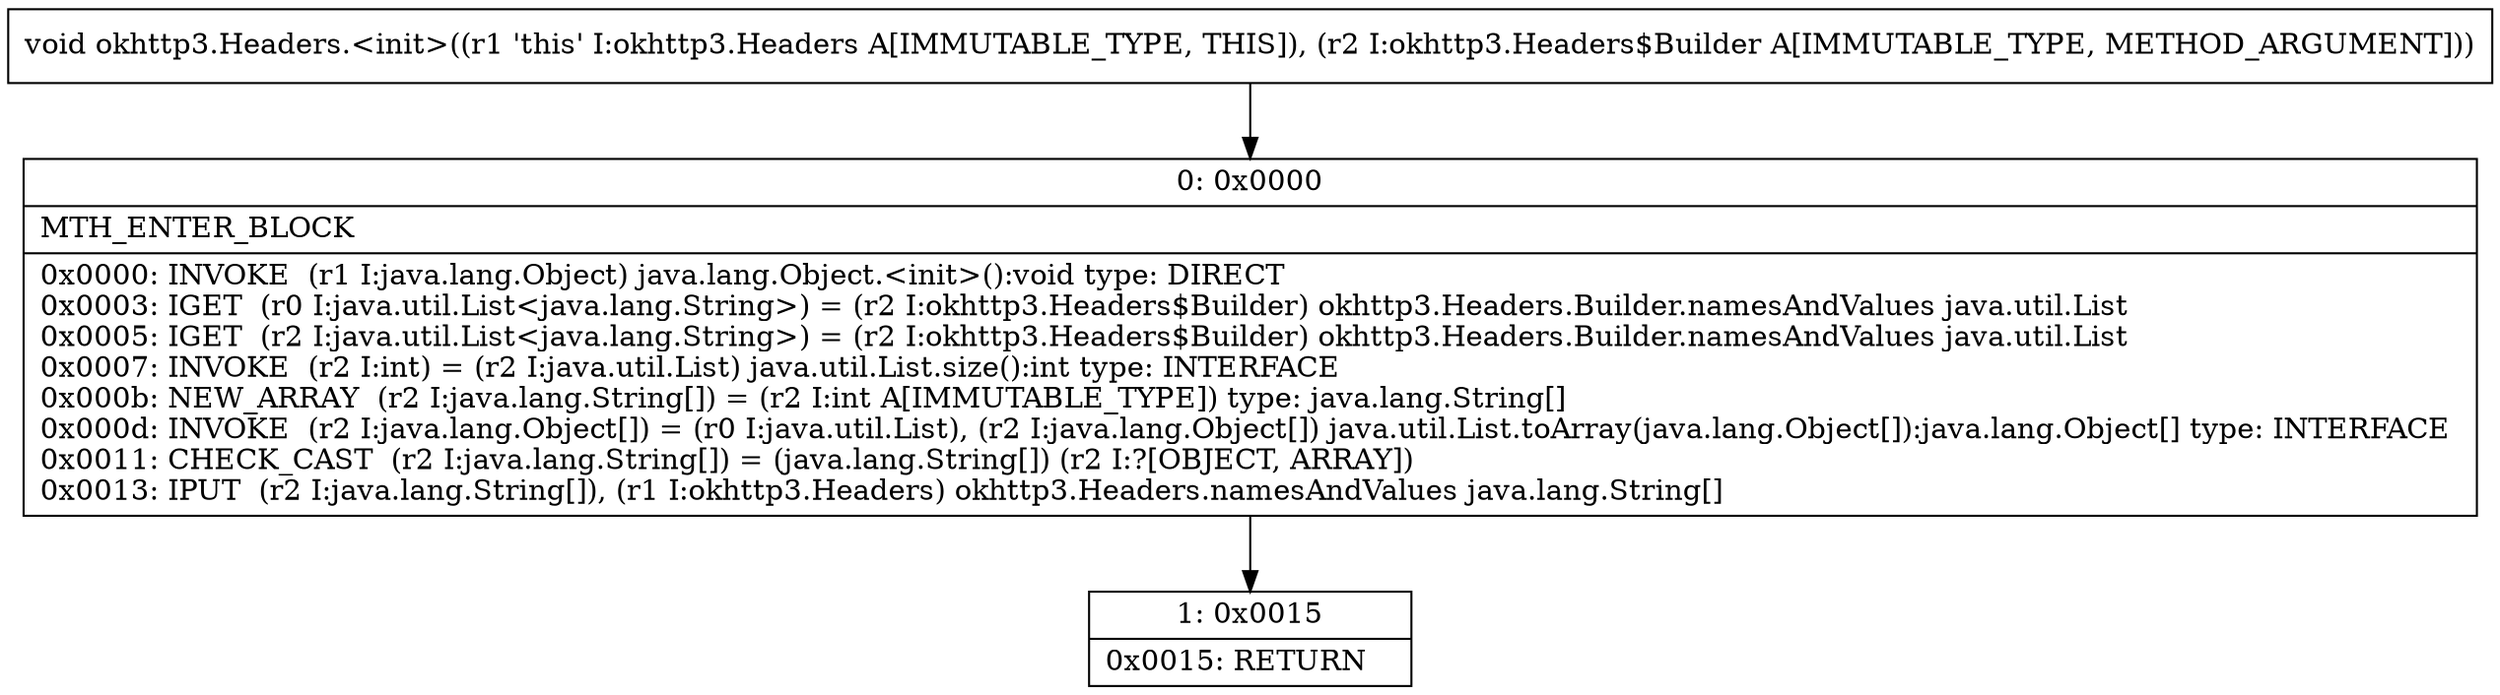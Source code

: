 digraph "CFG forokhttp3.Headers.\<init\>(Lokhttp3\/Headers$Builder;)V" {
Node_0 [shape=record,label="{0\:\ 0x0000|MTH_ENTER_BLOCK\l|0x0000: INVOKE  (r1 I:java.lang.Object) java.lang.Object.\<init\>():void type: DIRECT \l0x0003: IGET  (r0 I:java.util.List\<java.lang.String\>) = (r2 I:okhttp3.Headers$Builder) okhttp3.Headers.Builder.namesAndValues java.util.List \l0x0005: IGET  (r2 I:java.util.List\<java.lang.String\>) = (r2 I:okhttp3.Headers$Builder) okhttp3.Headers.Builder.namesAndValues java.util.List \l0x0007: INVOKE  (r2 I:int) = (r2 I:java.util.List) java.util.List.size():int type: INTERFACE \l0x000b: NEW_ARRAY  (r2 I:java.lang.String[]) = (r2 I:int A[IMMUTABLE_TYPE]) type: java.lang.String[] \l0x000d: INVOKE  (r2 I:java.lang.Object[]) = (r0 I:java.util.List), (r2 I:java.lang.Object[]) java.util.List.toArray(java.lang.Object[]):java.lang.Object[] type: INTERFACE \l0x0011: CHECK_CAST  (r2 I:java.lang.String[]) = (java.lang.String[]) (r2 I:?[OBJECT, ARRAY]) \l0x0013: IPUT  (r2 I:java.lang.String[]), (r1 I:okhttp3.Headers) okhttp3.Headers.namesAndValues java.lang.String[] \l}"];
Node_1 [shape=record,label="{1\:\ 0x0015|0x0015: RETURN   \l}"];
MethodNode[shape=record,label="{void okhttp3.Headers.\<init\>((r1 'this' I:okhttp3.Headers A[IMMUTABLE_TYPE, THIS]), (r2 I:okhttp3.Headers$Builder A[IMMUTABLE_TYPE, METHOD_ARGUMENT])) }"];
MethodNode -> Node_0;
Node_0 -> Node_1;
}

